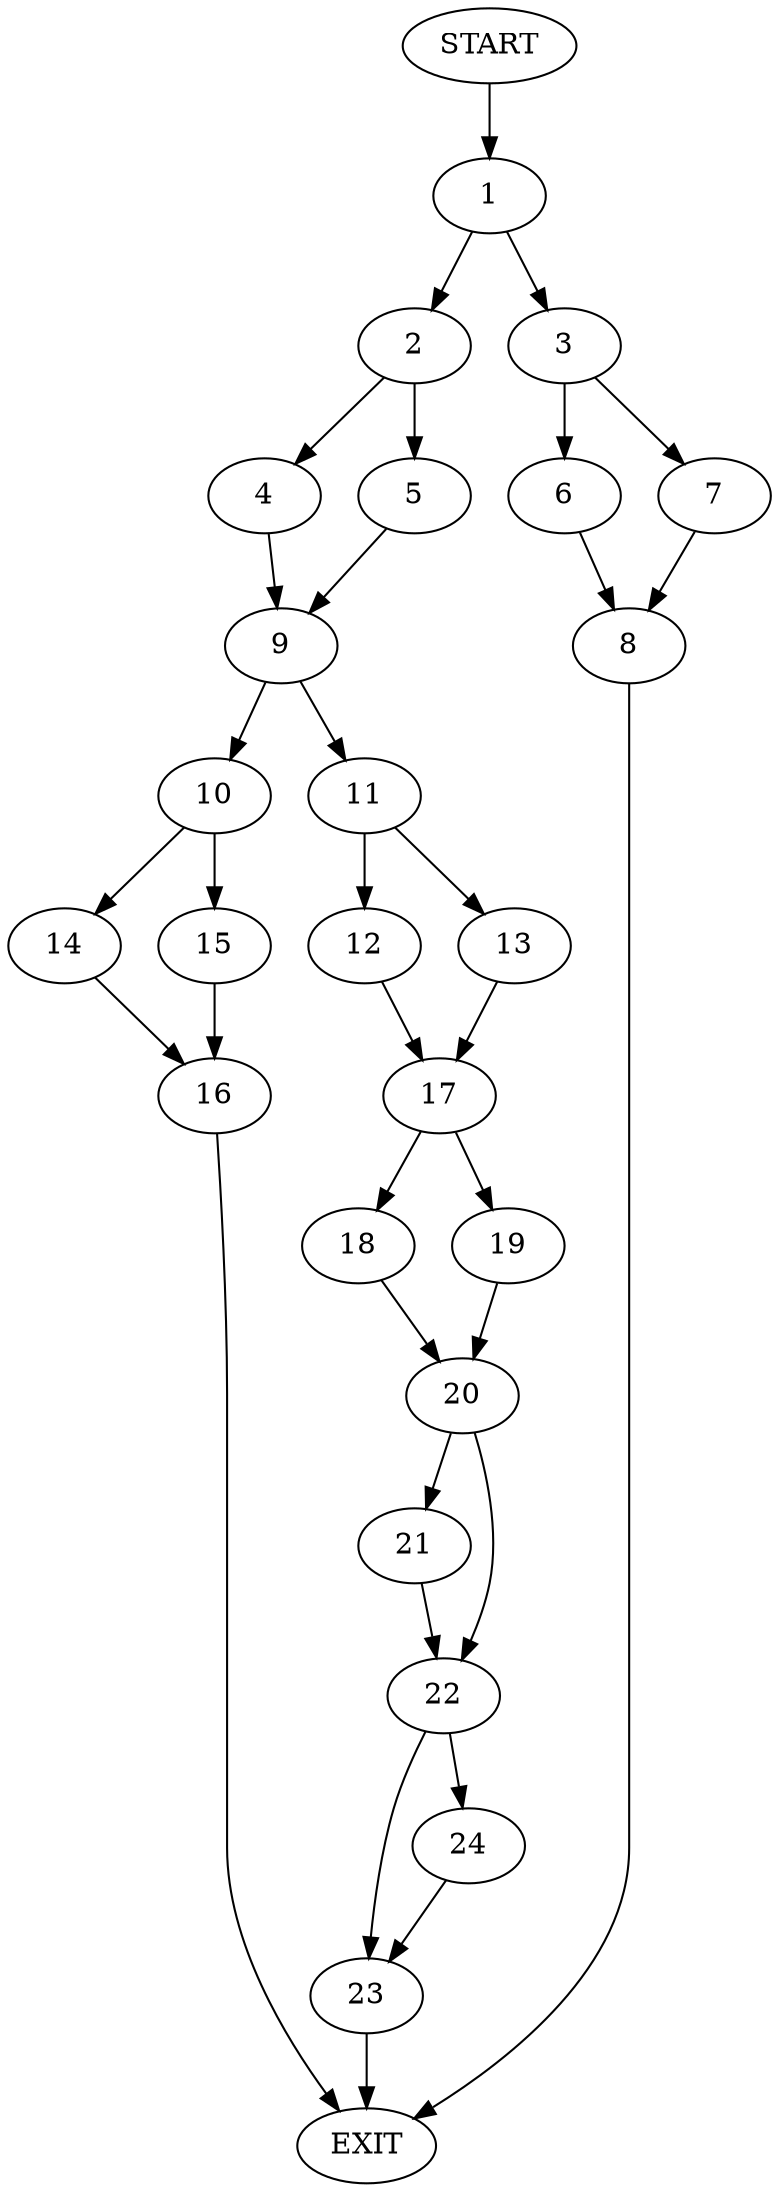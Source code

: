 digraph {
0 [label="START"]
25 [label="EXIT"]
0 -> 1
1 -> 2
1 -> 3
2 -> 4
2 -> 5
3 -> 6
3 -> 7
6 -> 8
7 -> 8
8 -> 25
5 -> 9
4 -> 9
9 -> 10
9 -> 11
11 -> 12
11 -> 13
10 -> 14
10 -> 15
14 -> 16
15 -> 16
16 -> 25
12 -> 17
13 -> 17
17 -> 18
17 -> 19
19 -> 20
18 -> 20
20 -> 21
20 -> 22
21 -> 22
22 -> 23
22 -> 24
24 -> 23
23 -> 25
}
